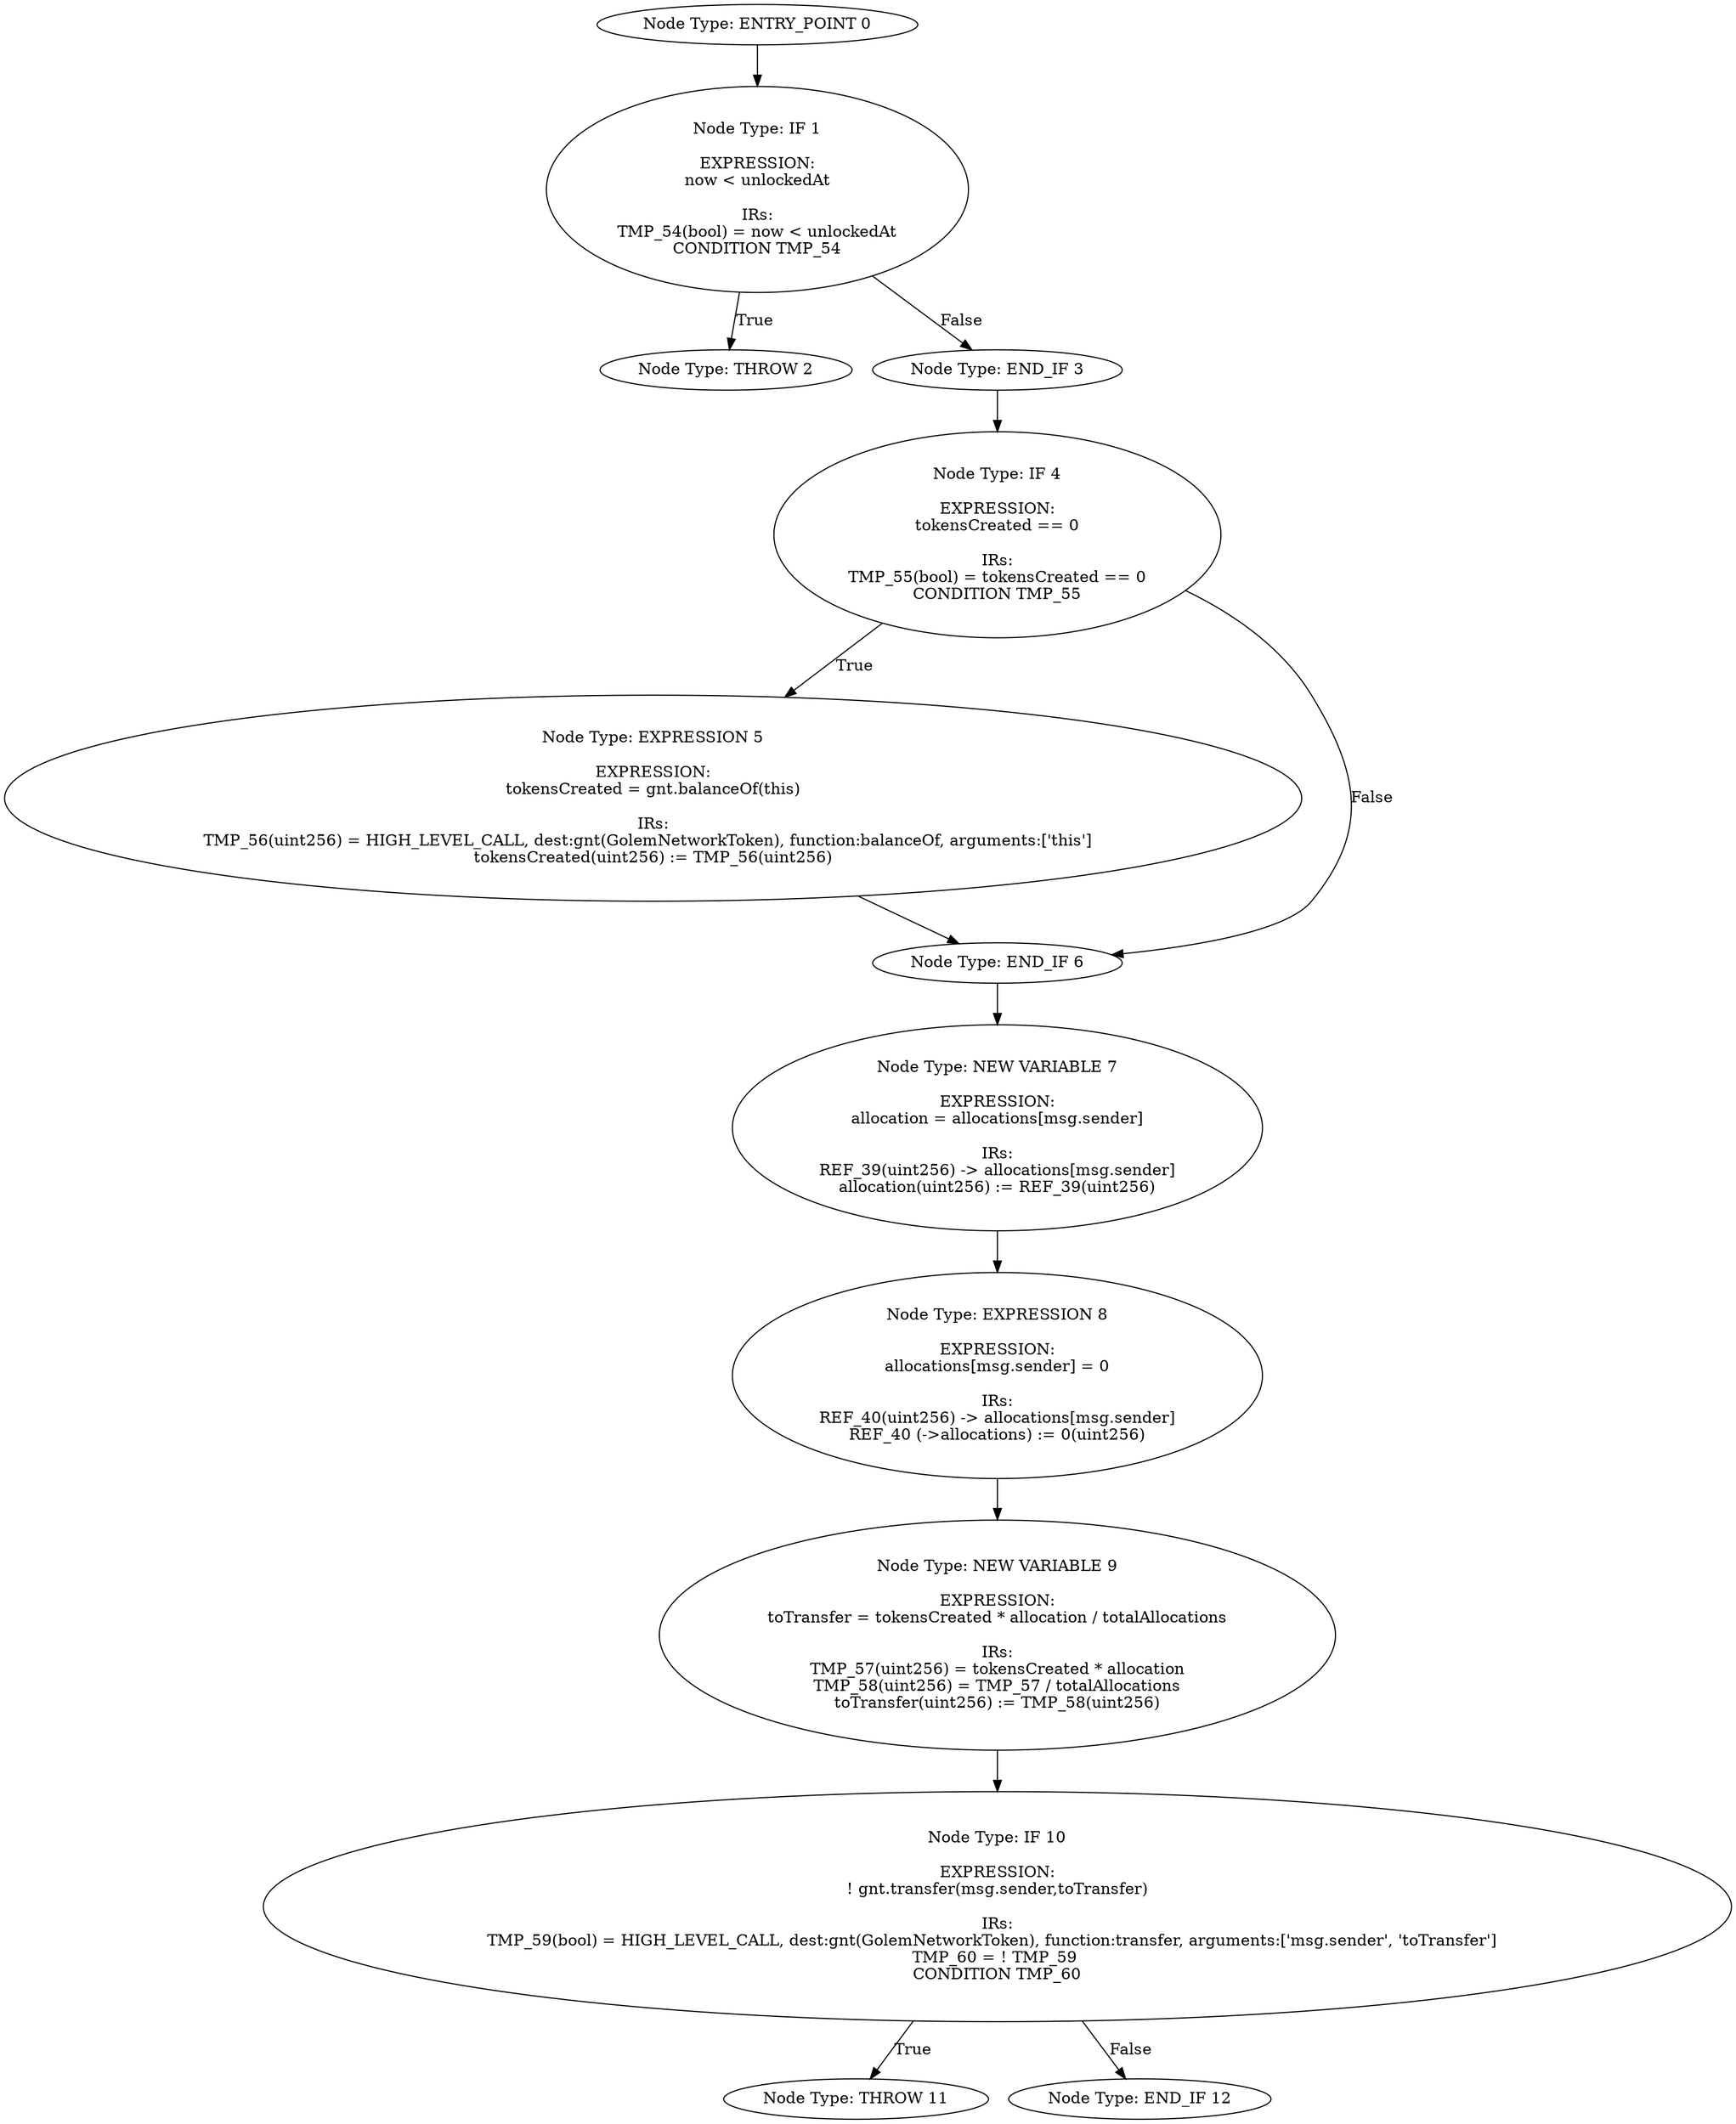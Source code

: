digraph{
0[label="Node Type: ENTRY_POINT 0
"];
0->1;
1[label="Node Type: IF 1

EXPRESSION:
now < unlockedAt

IRs:
TMP_54(bool) = now < unlockedAt
CONDITION TMP_54"];
1->2[label="True"];
1->3[label="False"];
2[label="Node Type: THROW 2
"];
3[label="Node Type: END_IF 3
"];
3->4;
4[label="Node Type: IF 4

EXPRESSION:
tokensCreated == 0

IRs:
TMP_55(bool) = tokensCreated == 0
CONDITION TMP_55"];
4->5[label="True"];
4->6[label="False"];
5[label="Node Type: EXPRESSION 5

EXPRESSION:
tokensCreated = gnt.balanceOf(this)

IRs:
TMP_56(uint256) = HIGH_LEVEL_CALL, dest:gnt(GolemNetworkToken), function:balanceOf, arguments:['this']  
tokensCreated(uint256) := TMP_56(uint256)"];
5->6;
6[label="Node Type: END_IF 6
"];
6->7;
7[label="Node Type: NEW VARIABLE 7

EXPRESSION:
allocation = allocations[msg.sender]

IRs:
REF_39(uint256) -> allocations[msg.sender]
allocation(uint256) := REF_39(uint256)"];
7->8;
8[label="Node Type: EXPRESSION 8

EXPRESSION:
allocations[msg.sender] = 0

IRs:
REF_40(uint256) -> allocations[msg.sender]
REF_40 (->allocations) := 0(uint256)"];
8->9;
9[label="Node Type: NEW VARIABLE 9

EXPRESSION:
toTransfer = tokensCreated * allocation / totalAllocations

IRs:
TMP_57(uint256) = tokensCreated * allocation
TMP_58(uint256) = TMP_57 / totalAllocations
toTransfer(uint256) := TMP_58(uint256)"];
9->10;
10[label="Node Type: IF 10

EXPRESSION:
! gnt.transfer(msg.sender,toTransfer)

IRs:
TMP_59(bool) = HIGH_LEVEL_CALL, dest:gnt(GolemNetworkToken), function:transfer, arguments:['msg.sender', 'toTransfer']  
TMP_60 = ! TMP_59 
CONDITION TMP_60"];
10->11[label="True"];
10->12[label="False"];
11[label="Node Type: THROW 11
"];
12[label="Node Type: END_IF 12
"];
}
